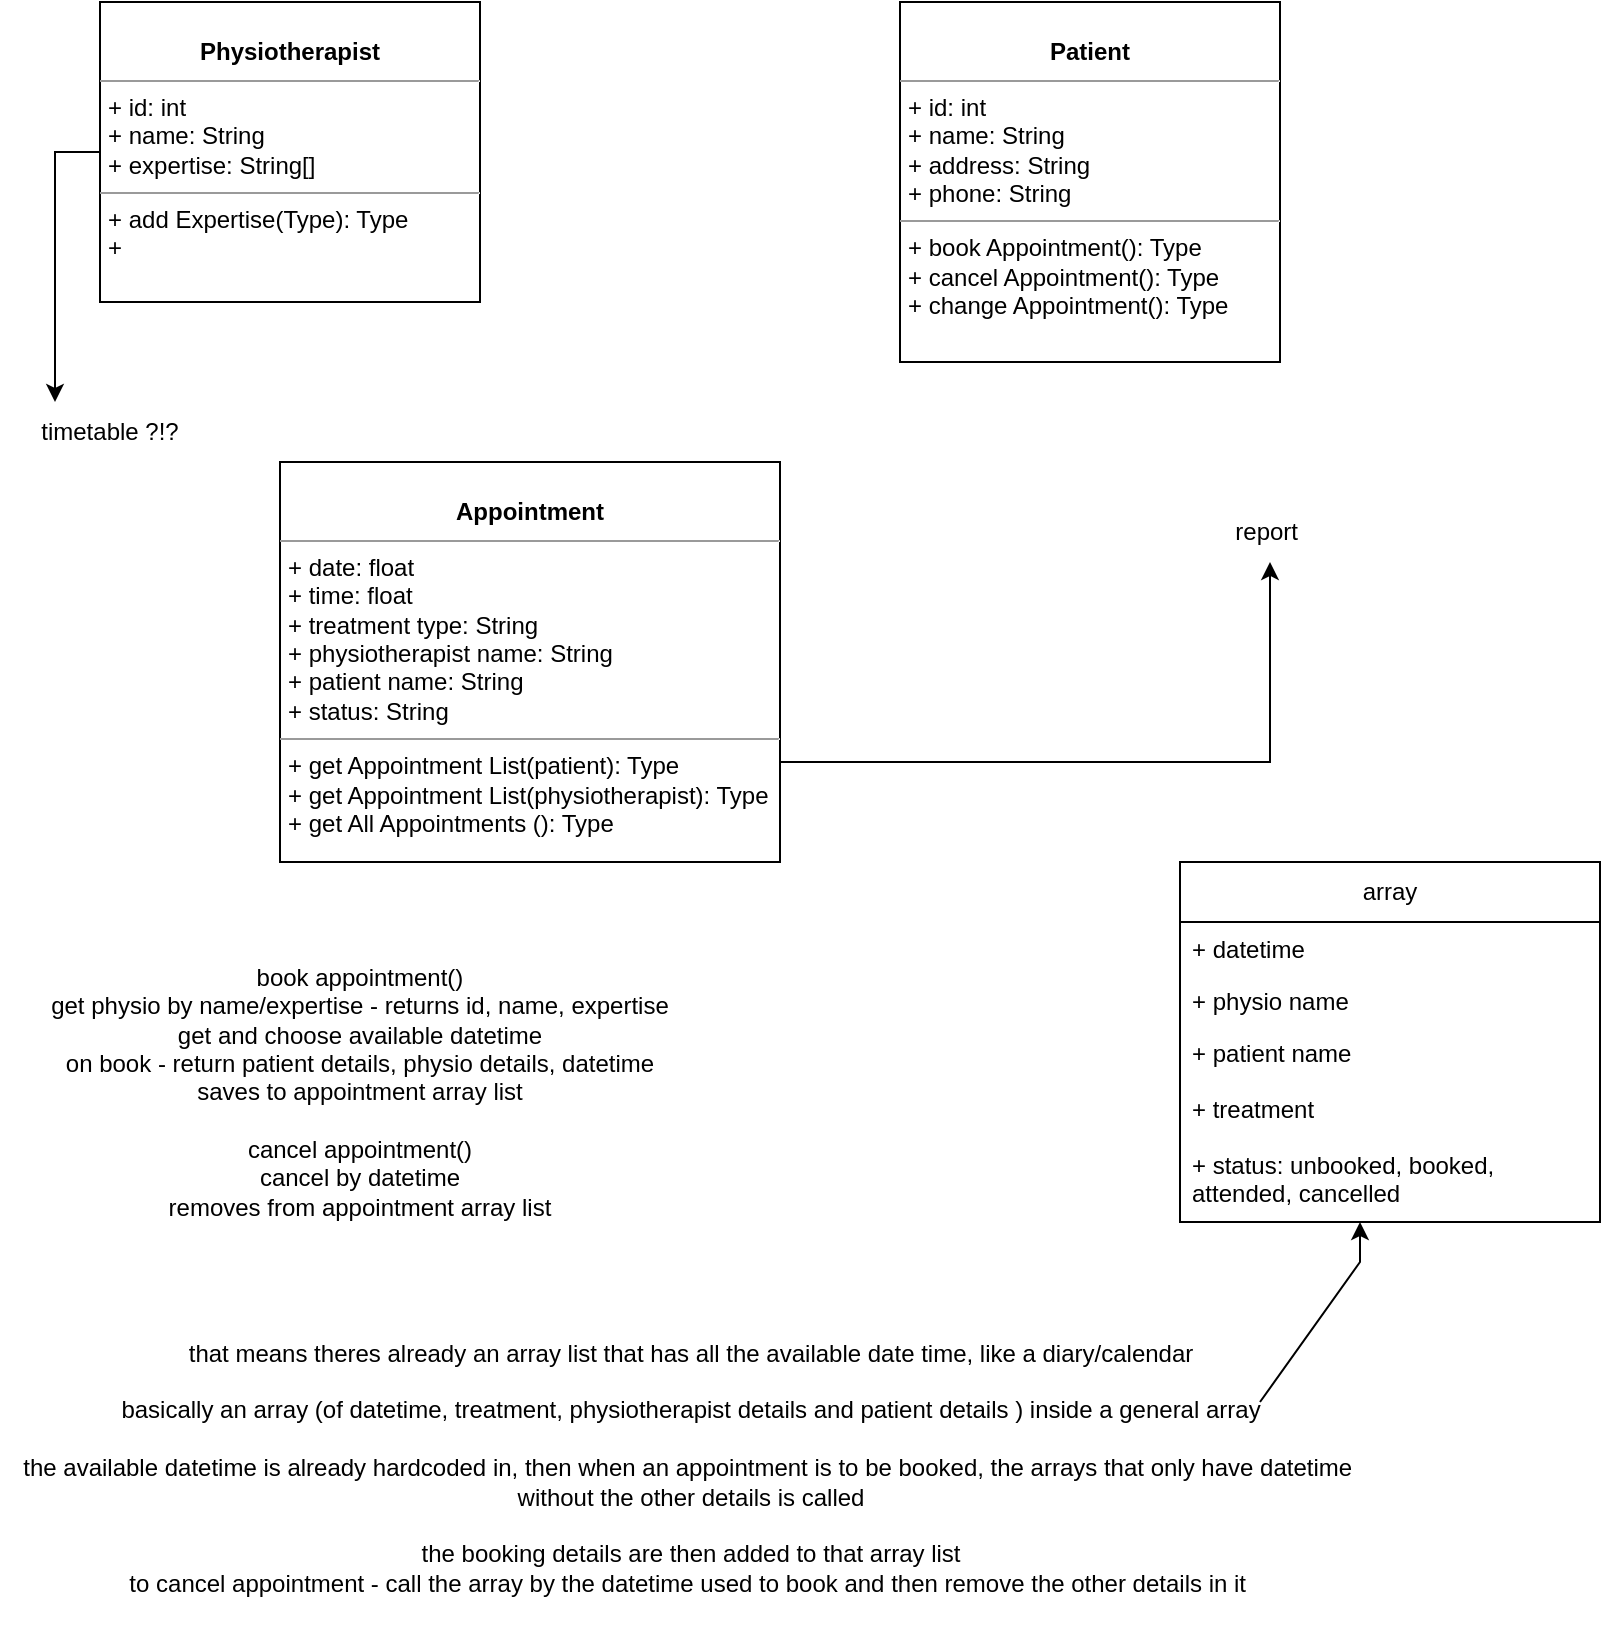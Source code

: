 <mxfile version="26.0.16">
  <diagram name="Page-1" id="c4acf3e9-155e-7222-9cf6-157b1a14988f">
    <mxGraphModel grid="1" page="1" gridSize="10" guides="1" tooltips="1" connect="1" arrows="1" fold="1" pageScale="1" pageWidth="850" pageHeight="1100" background="none" math="0" shadow="0">
      <root>
        <mxCell id="0" />
        <mxCell id="1" parent="0" />
        <mxCell id="b_mvJeVkepmHWxjtMiGu-5" style="edgeStyle=orthogonalEdgeStyle;rounded=0;orthogonalLoop=1;jettySize=auto;html=1;exitX=1;exitY=0.75;exitDx=0;exitDy=0;entryX=0.5;entryY=1;entryDx=0;entryDy=0;" edge="1" parent="1" source="5d2195bd80daf111-15" target="b_mvJeVkepmHWxjtMiGu-1">
          <mxGeometry relative="1" as="geometry" />
        </mxCell>
        <mxCell id="5d2195bd80daf111-15" value="&lt;p style=&quot;margin:0px;margin-top:4px;text-align:center;&quot;&gt;&lt;br&gt;&lt;b&gt;Appointment&lt;/b&gt;&lt;/p&gt;&lt;hr size=&quot;1&quot;&gt;&lt;p style=&quot;margin:0px;margin-left:4px;&quot;&gt;+ date: float&lt;br&gt;+ time: float&lt;/p&gt;&lt;p style=&quot;margin:0px;margin-left:4px;&quot;&gt;+ treatment type: String&lt;/p&gt;&lt;p style=&quot;margin:0px;margin-left:4px;&quot;&gt;+ physiotherapist name: String&lt;/p&gt;&lt;p style=&quot;margin:0px;margin-left:4px;&quot;&gt;+ patient name: String&lt;/p&gt;&lt;p style=&quot;margin:0px;margin-left:4px;&quot;&gt;+ status: String&lt;/p&gt;&lt;hr size=&quot;1&quot;&gt;&lt;p style=&quot;margin:0px;margin-left:4px;&quot;&gt;+ get Appointment List(patient): Type&lt;br&gt;+ get Appointment List(physiotherapist): Type&lt;/p&gt;&lt;p style=&quot;margin:0px;margin-left:4px;&quot;&gt;+ get All Appointments (): Type&lt;/p&gt;" style="verticalAlign=top;align=left;overflow=fill;fontSize=12;fontFamily=Helvetica;html=1;rounded=0;shadow=0;comic=0;labelBackgroundColor=none;strokeWidth=1" vertex="1" parent="1">
          <mxGeometry x="170" y="270" width="250" height="200" as="geometry" />
        </mxCell>
        <mxCell id="b_mvJeVkepmHWxjtMiGu-6" style="edgeStyle=orthogonalEdgeStyle;rounded=0;orthogonalLoop=1;jettySize=auto;html=1;exitX=0;exitY=0.5;exitDx=0;exitDy=0;entryX=0.25;entryY=0;entryDx=0;entryDy=0;" edge="1" parent="1" source="5d2195bd80daf111-18" target="b_mvJeVkepmHWxjtMiGu-2">
          <mxGeometry relative="1" as="geometry" />
        </mxCell>
        <mxCell id="5d2195bd80daf111-18" value="&lt;p style=&quot;margin:0px;margin-top:4px;text-align:center;&quot;&gt;&lt;br&gt;&lt;b&gt;Physiotherapist&lt;/b&gt;&lt;/p&gt;&lt;hr size=&quot;1&quot;&gt;&lt;p style=&quot;margin:0px;margin-left:4px;&quot;&gt;+ id: int&lt;br&gt;+ name: String&lt;/p&gt;&lt;p style=&quot;margin:0px;margin-left:4px;&quot;&gt;+ expertise: String[]&lt;/p&gt;&lt;hr size=&quot;1&quot;&gt;&lt;p style=&quot;margin:0px;margin-left:4px;&quot;&gt;+ add Expertise(Type): Type&lt;br&gt;+&lt;/p&gt;" style="verticalAlign=top;align=left;overflow=fill;fontSize=12;fontFamily=Helvetica;html=1;rounded=0;shadow=0;comic=0;labelBackgroundColor=none;strokeWidth=1" vertex="1" parent="1">
          <mxGeometry x="80" y="40" width="190" height="150" as="geometry" />
        </mxCell>
        <mxCell id="5d2195bd80daf111-19" value="&lt;p style=&quot;margin:0px;margin-top:4px;text-align:center;&quot;&gt;&lt;br&gt;&lt;b&gt;Patient&lt;/b&gt;&lt;/p&gt;&lt;hr size=&quot;1&quot;&gt;&lt;p style=&quot;margin:0px;margin-left:4px;&quot;&gt;+ id: int&lt;br&gt;+ name: String&lt;/p&gt;&lt;p style=&quot;margin:0px;margin-left:4px;&quot;&gt;+ address: String&lt;/p&gt;&lt;p style=&quot;margin:0px;margin-left:4px;&quot;&gt;+ phone: String&lt;/p&gt;&lt;hr size=&quot;1&quot;&gt;&lt;p style=&quot;margin:0px;margin-left:4px;&quot;&gt;+ book Appointment(): Type&lt;/p&gt;&lt;p style=&quot;margin:0px;margin-left:4px;&quot;&gt;+ cancel Appointment(): Type&lt;/p&gt;&lt;p style=&quot;margin:0px;margin-left:4px;&quot;&gt;+ change Appointment(): Type&lt;br&gt;&lt;br&gt;&lt;/p&gt;" style="verticalAlign=top;align=left;overflow=fill;fontSize=12;fontFamily=Helvetica;html=1;rounded=0;shadow=0;comic=0;labelBackgroundColor=none;strokeWidth=1" vertex="1" parent="1">
          <mxGeometry x="480" y="40" width="190" height="180" as="geometry" />
        </mxCell>
        <mxCell id="b_mvJeVkepmHWxjtMiGu-1" value="report&amp;nbsp;" style="text;html=1;align=center;verticalAlign=middle;whiteSpace=wrap;rounded=0;" vertex="1" parent="1">
          <mxGeometry x="610" y="290" width="110" height="30" as="geometry" />
        </mxCell>
        <mxCell id="b_mvJeVkepmHWxjtMiGu-2" value="timetable ?!?" style="text;html=1;align=center;verticalAlign=middle;whiteSpace=wrap;rounded=0;" vertex="1" parent="1">
          <mxGeometry x="30" y="240" width="110" height="30" as="geometry" />
        </mxCell>
        <mxCell id="b_mvJeVkepmHWxjtMiGu-4" style="edgeStyle=orthogonalEdgeStyle;rounded=0;orthogonalLoop=1;jettySize=auto;html=1;exitX=0.5;exitY=1;exitDx=0;exitDy=0;" edge="1" parent="1" source="5d2195bd80daf111-19" target="5d2195bd80daf111-19">
          <mxGeometry relative="1" as="geometry" />
        </mxCell>
        <mxCell id="b_mvJeVkepmHWxjtMiGu-7" value="book appointment()&lt;div&gt;get physio by name/expertise - returns id, name, expertise&lt;/div&gt;&lt;div&gt;get and choose available datetime&lt;/div&gt;&lt;div&gt;on book - return patient details, physio details, datetime&lt;/div&gt;&lt;div&gt;saves to appointment array list&lt;/div&gt;&lt;div&gt;&lt;br&gt;&lt;/div&gt;&lt;div&gt;cancel appointment()&lt;/div&gt;&lt;div&gt;cancel by datetime&lt;/div&gt;&lt;div&gt;removes from appointment array list&lt;/div&gt;" style="text;html=1;align=center;verticalAlign=middle;whiteSpace=wrap;rounded=0;" vertex="1" parent="1">
          <mxGeometry x="30" y="500" width="360" height="170" as="geometry" />
        </mxCell>
        <mxCell id="b_mvJeVkepmHWxjtMiGu-8" value="that means theres already an array list that has all the available date time, like a diary/calendar&lt;div&gt;&lt;br&gt;&lt;div&gt;basically an array (of datetime, treatment, physiotherapist details and patient details ) inside a general array&lt;/div&gt;&lt;div&gt;&amp;nbsp;&lt;br&gt;&lt;div&gt;the available datetime is already hardcoded in, then when an appointment is to be booked, the arrays that only have datetime&amp;nbsp;&lt;/div&gt;&lt;div&gt;without the other details is called&lt;/div&gt;&lt;/div&gt;&lt;/div&gt;&lt;div&gt;&lt;br&gt;&lt;/div&gt;&lt;div&gt;the booking details are then added to that array list&lt;/div&gt;&lt;div&gt;to cancel appointment - call the array by the datetime used to book and then remove the other details in it&amp;nbsp;&lt;/div&gt;&lt;div&gt;&lt;br&gt;&lt;/div&gt;" style="text;html=1;align=center;verticalAlign=middle;resizable=0;points=[];autosize=1;strokeColor=none;fillColor=none;" vertex="1" parent="1">
          <mxGeometry x="30" y="700" width="690" height="160" as="geometry" />
        </mxCell>
        <mxCell id="b_mvJeVkepmHWxjtMiGu-13" value="array" style="swimlane;fontStyle=0;childLayout=stackLayout;horizontal=1;startSize=30;fillColor=none;horizontalStack=0;resizeParent=1;resizeParentMax=0;resizeLast=0;collapsible=1;marginBottom=0;whiteSpace=wrap;html=1;" vertex="1" parent="1">
          <mxGeometry x="620" y="470" width="210" height="180" as="geometry">
            <mxRectangle x="620" y="470" width="70" height="30" as="alternateBounds" />
          </mxGeometry>
        </mxCell>
        <mxCell id="b_mvJeVkepmHWxjtMiGu-14" value="+ datetime" style="text;strokeColor=none;fillColor=none;align=left;verticalAlign=top;spacingLeft=4;spacingRight=4;overflow=hidden;rotatable=0;points=[[0,0.5],[1,0.5]];portConstraint=eastwest;whiteSpace=wrap;html=1;" vertex="1" parent="b_mvJeVkepmHWxjtMiGu-13">
          <mxGeometry y="30" width="210" height="26" as="geometry" />
        </mxCell>
        <mxCell id="b_mvJeVkepmHWxjtMiGu-15" value="+ physio name" style="text;strokeColor=none;fillColor=none;align=left;verticalAlign=top;spacingLeft=4;spacingRight=4;overflow=hidden;rotatable=0;points=[[0,0.5],[1,0.5]];portConstraint=eastwest;whiteSpace=wrap;html=1;" vertex="1" parent="b_mvJeVkepmHWxjtMiGu-13">
          <mxGeometry y="56" width="210" height="26" as="geometry" />
        </mxCell>
        <mxCell id="b_mvJeVkepmHWxjtMiGu-16" value="+ patient name" style="text;strokeColor=none;fillColor=none;align=left;verticalAlign=top;spacingLeft=4;spacingRight=4;overflow=hidden;rotatable=0;points=[[0,0.5],[1,0.5]];portConstraint=eastwest;whiteSpace=wrap;html=1;" vertex="1" parent="b_mvJeVkepmHWxjtMiGu-13">
          <mxGeometry y="82" width="210" height="28" as="geometry" />
        </mxCell>
        <mxCell id="b_mvJeVkepmHWxjtMiGu-19" value="+ treatment" style="text;strokeColor=none;fillColor=none;align=left;verticalAlign=top;spacingLeft=4;spacingRight=4;overflow=hidden;rotatable=0;points=[[0,0.5],[1,0.5]];portConstraint=eastwest;whiteSpace=wrap;html=1;" vertex="1" parent="b_mvJeVkepmHWxjtMiGu-13">
          <mxGeometry y="110" width="210" height="28" as="geometry" />
        </mxCell>
        <mxCell id="b_mvJeVkepmHWxjtMiGu-20" value="+ status: unbooked, booked, attended, cancelled" style="text;strokeColor=none;fillColor=none;align=left;verticalAlign=top;spacingLeft=4;spacingRight=4;overflow=hidden;rotatable=0;points=[[0,0.5],[1,0.5]];portConstraint=eastwest;whiteSpace=wrap;html=1;" vertex="1" parent="b_mvJeVkepmHWxjtMiGu-13">
          <mxGeometry y="138" width="210" height="42" as="geometry" />
        </mxCell>
        <mxCell id="b_mvJeVkepmHWxjtMiGu-18" value="" style="endArrow=classic;html=1;rounded=0;" edge="1" parent="1">
          <mxGeometry width="50" height="50" relative="1" as="geometry">
            <mxPoint x="660" y="740" as="sourcePoint" />
            <mxPoint x="710" y="650" as="targetPoint" />
            <Array as="points">
              <mxPoint x="710" y="670" />
            </Array>
          </mxGeometry>
        </mxCell>
      </root>
    </mxGraphModel>
  </diagram>
</mxfile>
